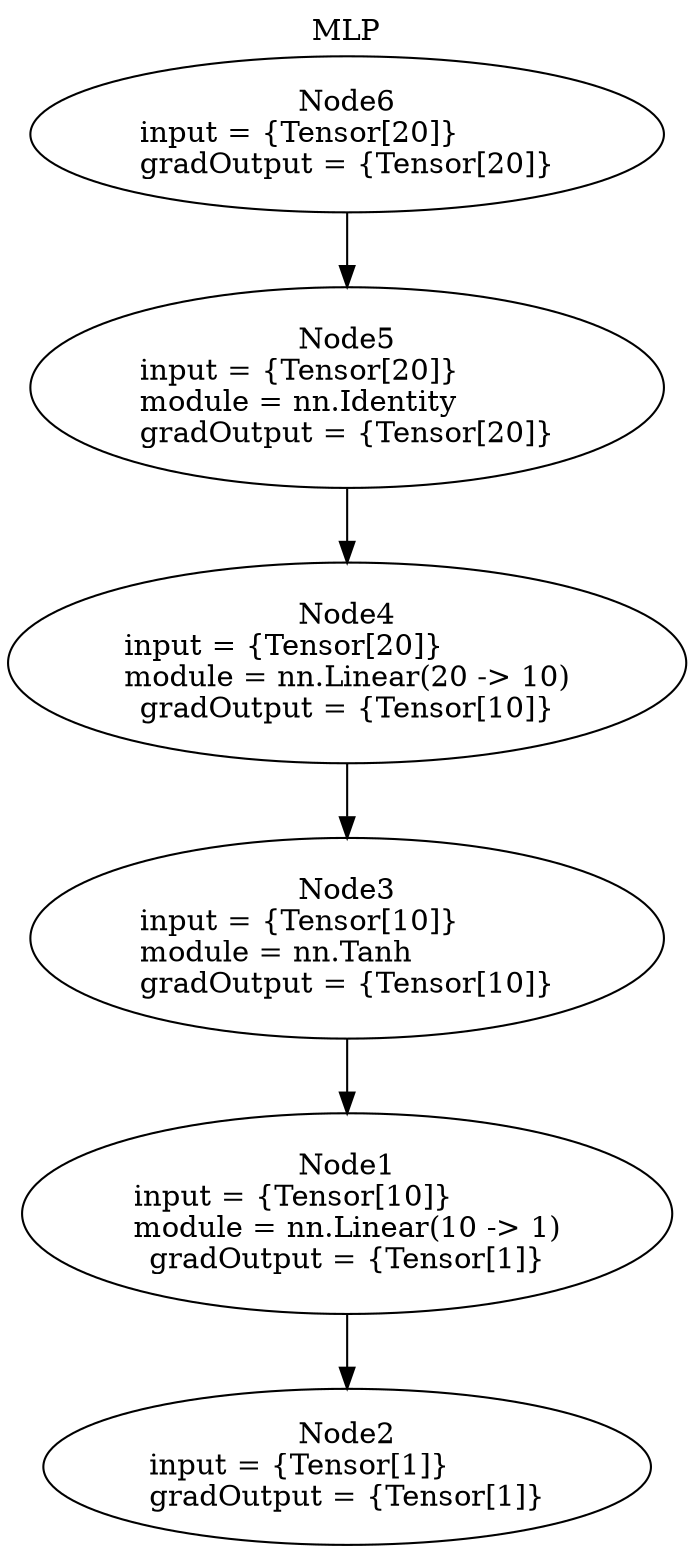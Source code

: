 digraph G {
labelloc="t";
label="MLP";
node [shape = oval]; 
n1[label="Node1\ninput = {Tensor[10]}\lmodule = nn.Linear(10 -> 1)\lgradOutput = {Tensor[1]}" tooltip="[nngraph_demo.lua]:11"];
n2[label="Node2\ninput = {Tensor[1]}\lgradOutput = {Tensor[1]}" tooltip="[[C]]:-1"];
n3[label="Node3\ninput = {Tensor[10]}\lmodule = nn.Tanh\lgradOutput = {Tensor[10]}" tooltip="[nngraph_demo.lua]:10"];
n4[label="Node4\ninput = {Tensor[20]}\lmodule = nn.Linear(20 -> 10)\lgradOutput = {Tensor[10]}" tooltip="[nngraph_demo.lua]:10"];
n5[label="Node5\ninput = {Tensor[20]}\lmodule = nn.Identity\lgradOutput = {Tensor[20]}" tooltip="[nngraph_demo.lua]:6"];
n6[label="Node6\ninput = {Tensor[20]}\lgradOutput = {Tensor[20]}" tooltip="[[C]]:-1"];
n1 -> n2;
n3 -> n1;
n4 -> n3;
n5 -> n4;
n6 -> n5;
}